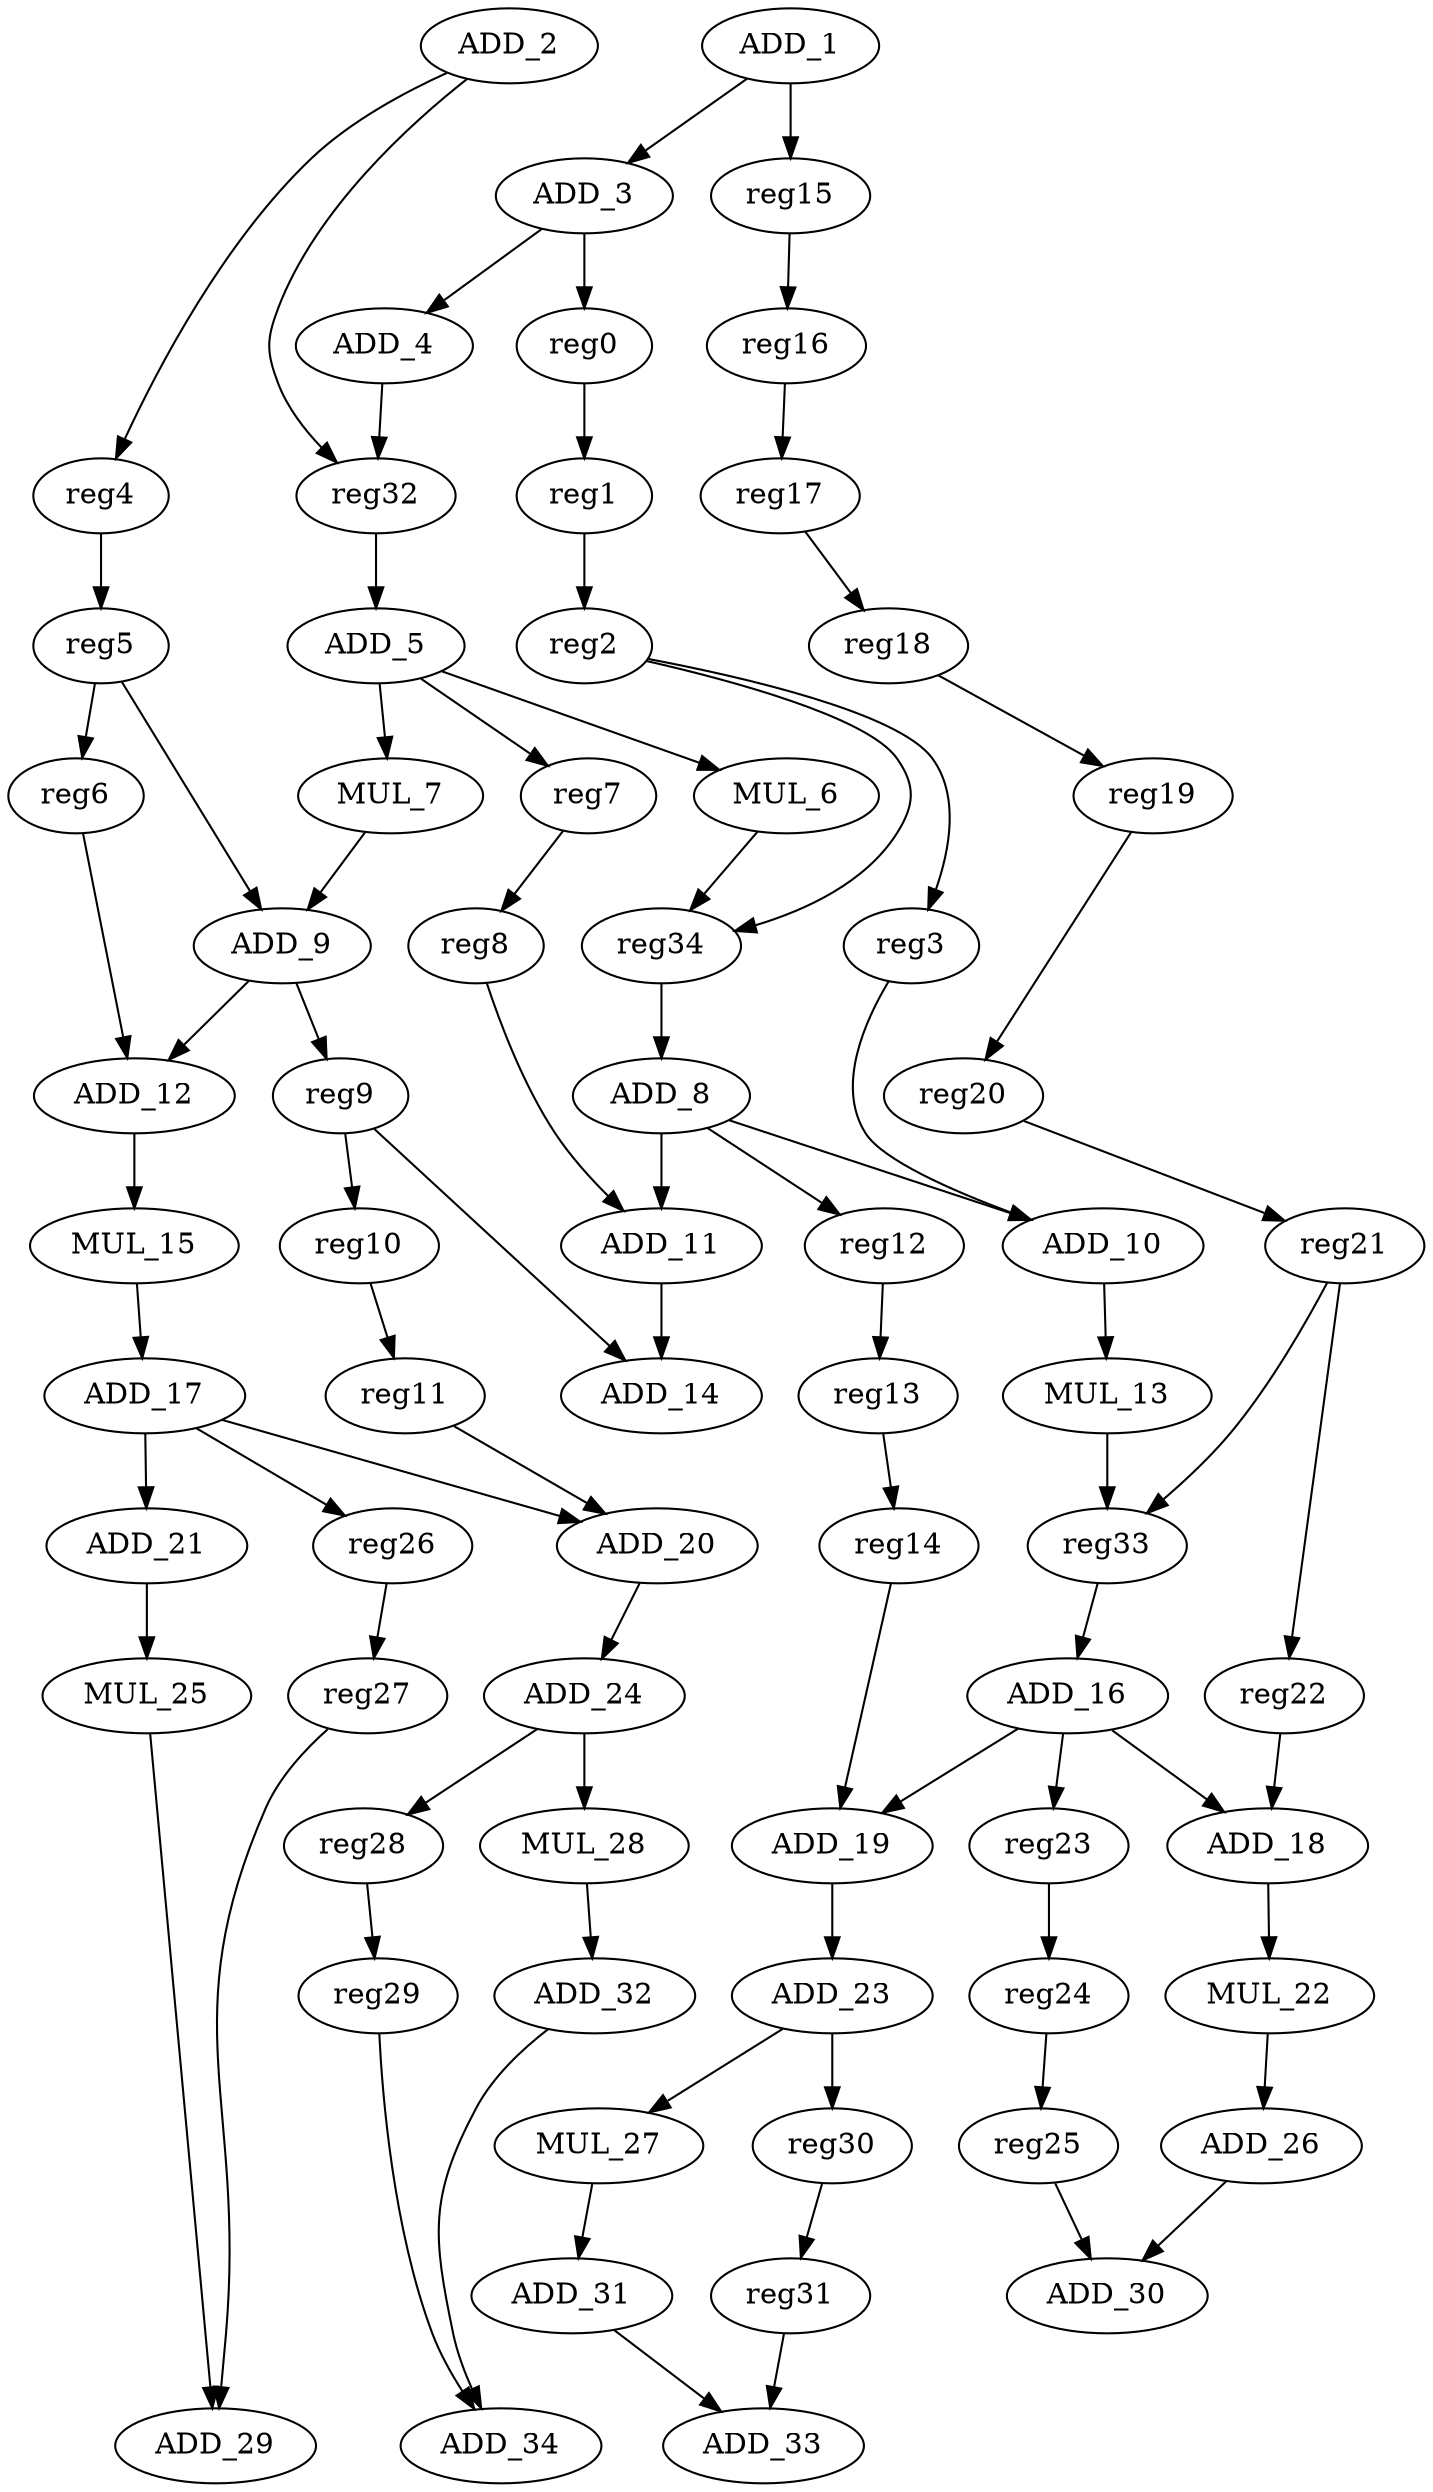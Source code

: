 digraph G {
    ADD_1;
    ADD_3;
    reg15;
    ADD_2;
    reg32;
    reg4;
    ADD_4;
    reg0;
    ADD_5;
    MUL_6;
    MUL_7;
    reg7;
    reg34;
    ADD_9;
    ADD_8;
    ADD_10;
    ADD_11;
    reg12;
    ADD_12;
    reg9;
    MUL_13;
    ADD_14;
    MUL_15;
    reg33;
    ADD_17;
    ADD_16;
    ADD_18;
    ADD_19;
    reg23;
    ADD_20;
    ADD_21;
    reg26;
    MUL_22;
    ADD_23;
    ADD_24;
    MUL_25;
    ADD_26;
    MUL_27;
    reg30;
    MUL_28;
    reg28;
    ADD_29;
    ADD_30;
    ADD_31;
    ADD_32;
    ADD_33;
    ADD_34;
    reg16;
    reg17;
    reg18;
    reg19;
    reg20;
    reg21;
    reg22;
    reg5;
    reg6;
    reg1;
    reg2;
    reg3;
    reg8;
    reg13;
    reg14;
    reg10;
    reg11;
    reg24;
    reg25;
    reg27;
    reg31;
    reg29;
    ADD_1 -> ADD_3 [weight=0];
    ADD_1 -> reg15 [weight=1];
    ADD_3 -> ADD_4 [weight=0];
    ADD_3 -> reg0 [weight=3];
    reg15 -> reg16 [weight=0];
    ADD_2 -> reg32 [weight=0];
    ADD_2 -> reg4 [weight=0];
    reg32 -> ADD_5 [weight=1];
    reg4 -> reg5 [weight=2];
    ADD_4 -> reg32 [weight=0];
    reg0 -> reg1 [weight=1];
    ADD_5 -> MUL_6 [weight=0];
    ADD_5 -> MUL_7 [weight=0];
    ADD_5 -> reg7 [weight=0];
    MUL_6 -> reg34 [weight=0];
    MUL_7 -> ADD_9 [weight=0];
    reg7 -> reg8 [weight=0];
    reg34 -> ADD_8 [weight=1];
    ADD_9 -> ADD_12 [weight=1];
    ADD_9 -> reg9 [weight=1];
    ADD_8 -> ADD_10 [weight=0];
    ADD_8 -> ADD_11 [weight=0];
    ADD_8 -> reg12 [weight=0];
    ADD_10 -> MUL_13 [weight=0];
    ADD_11 -> ADD_14 [weight=1];
    reg12 -> reg13 [weight=0];
    ADD_12 -> MUL_15 [weight=0];
    reg9 -> ADD_14 [weight=0];
    reg9 -> reg10 [weight=0];
    MUL_13 -> reg33 [weight=2];
    MUL_15 -> ADD_17 [weight=0];
    reg33 -> ADD_16 [weight=0];
    ADD_17 -> ADD_20 [weight=0];
    ADD_17 -> ADD_21 [weight=0];
    ADD_17 -> reg26 [weight=0];
    ADD_16 -> ADD_18 [weight=2];
    ADD_16 -> ADD_19 [weight=0];
    ADD_16 -> reg23 [weight=0];
    ADD_18 -> MUL_22 [weight=0];
    ADD_19 -> ADD_23 [weight=2];
    reg23 -> reg24 [weight=0];
    ADD_20 -> ADD_24 [weight=0];
    ADD_21 -> MUL_25 [weight=0];
    reg26 -> reg27 [weight=0];
    MUL_22 -> ADD_26 [weight=0];
    ADD_23 -> MUL_27 [weight=0];
    ADD_23 -> reg30 [weight=2];
    ADD_24 -> MUL_28 [weight=1];
    ADD_24 -> reg28 [weight=0];
    MUL_25 -> ADD_29 [weight=0];
    ADD_26 -> ADD_30 [weight=0];
    MUL_27 -> ADD_31 [weight=0];
    reg30 -> reg31 [weight=0];
    MUL_28 -> ADD_32 [weight=0];
    reg28 -> reg29 [weight=0];
    ADD_31 -> ADD_33 [weight=0];
    ADD_32 -> ADD_34 [weight=0];
    reg16 -> reg17 [weight=0];
    reg17 -> reg18 [weight=0];
    reg18 -> reg19 [weight=0];
    reg19 -> reg20 [weight=0];
    reg20 -> reg21 [weight=0];
    reg21 -> reg33 [weight=0];
    reg21 -> reg22 [weight=0];
    reg22 -> ADD_18 [weight=2];
    reg5 -> ADD_9 [weight=0];
    reg5 -> reg6 [weight=0];
    reg6 -> ADD_12 [weight=0];
    reg1 -> reg2 [weight=1];
    reg2 -> reg34 [weight=0];
    reg2 -> reg3 [weight=0];
    reg3 -> ADD_10 [weight=0];
    reg8 -> ADD_11 [weight=0];
    reg13 -> reg14 [weight=0];
    reg14 -> ADD_19 [weight=0];
    reg10 -> reg11 [weight=0];
    reg11 -> ADD_20 [weight=0];
    reg24 -> reg25 [weight=0];
    reg25 -> ADD_30 [weight=0];
    reg27 -> ADD_29 [weight=0];
    reg31 -> ADD_33 [weight=0];
    reg29 -> ADD_34 [weight=0];
}
